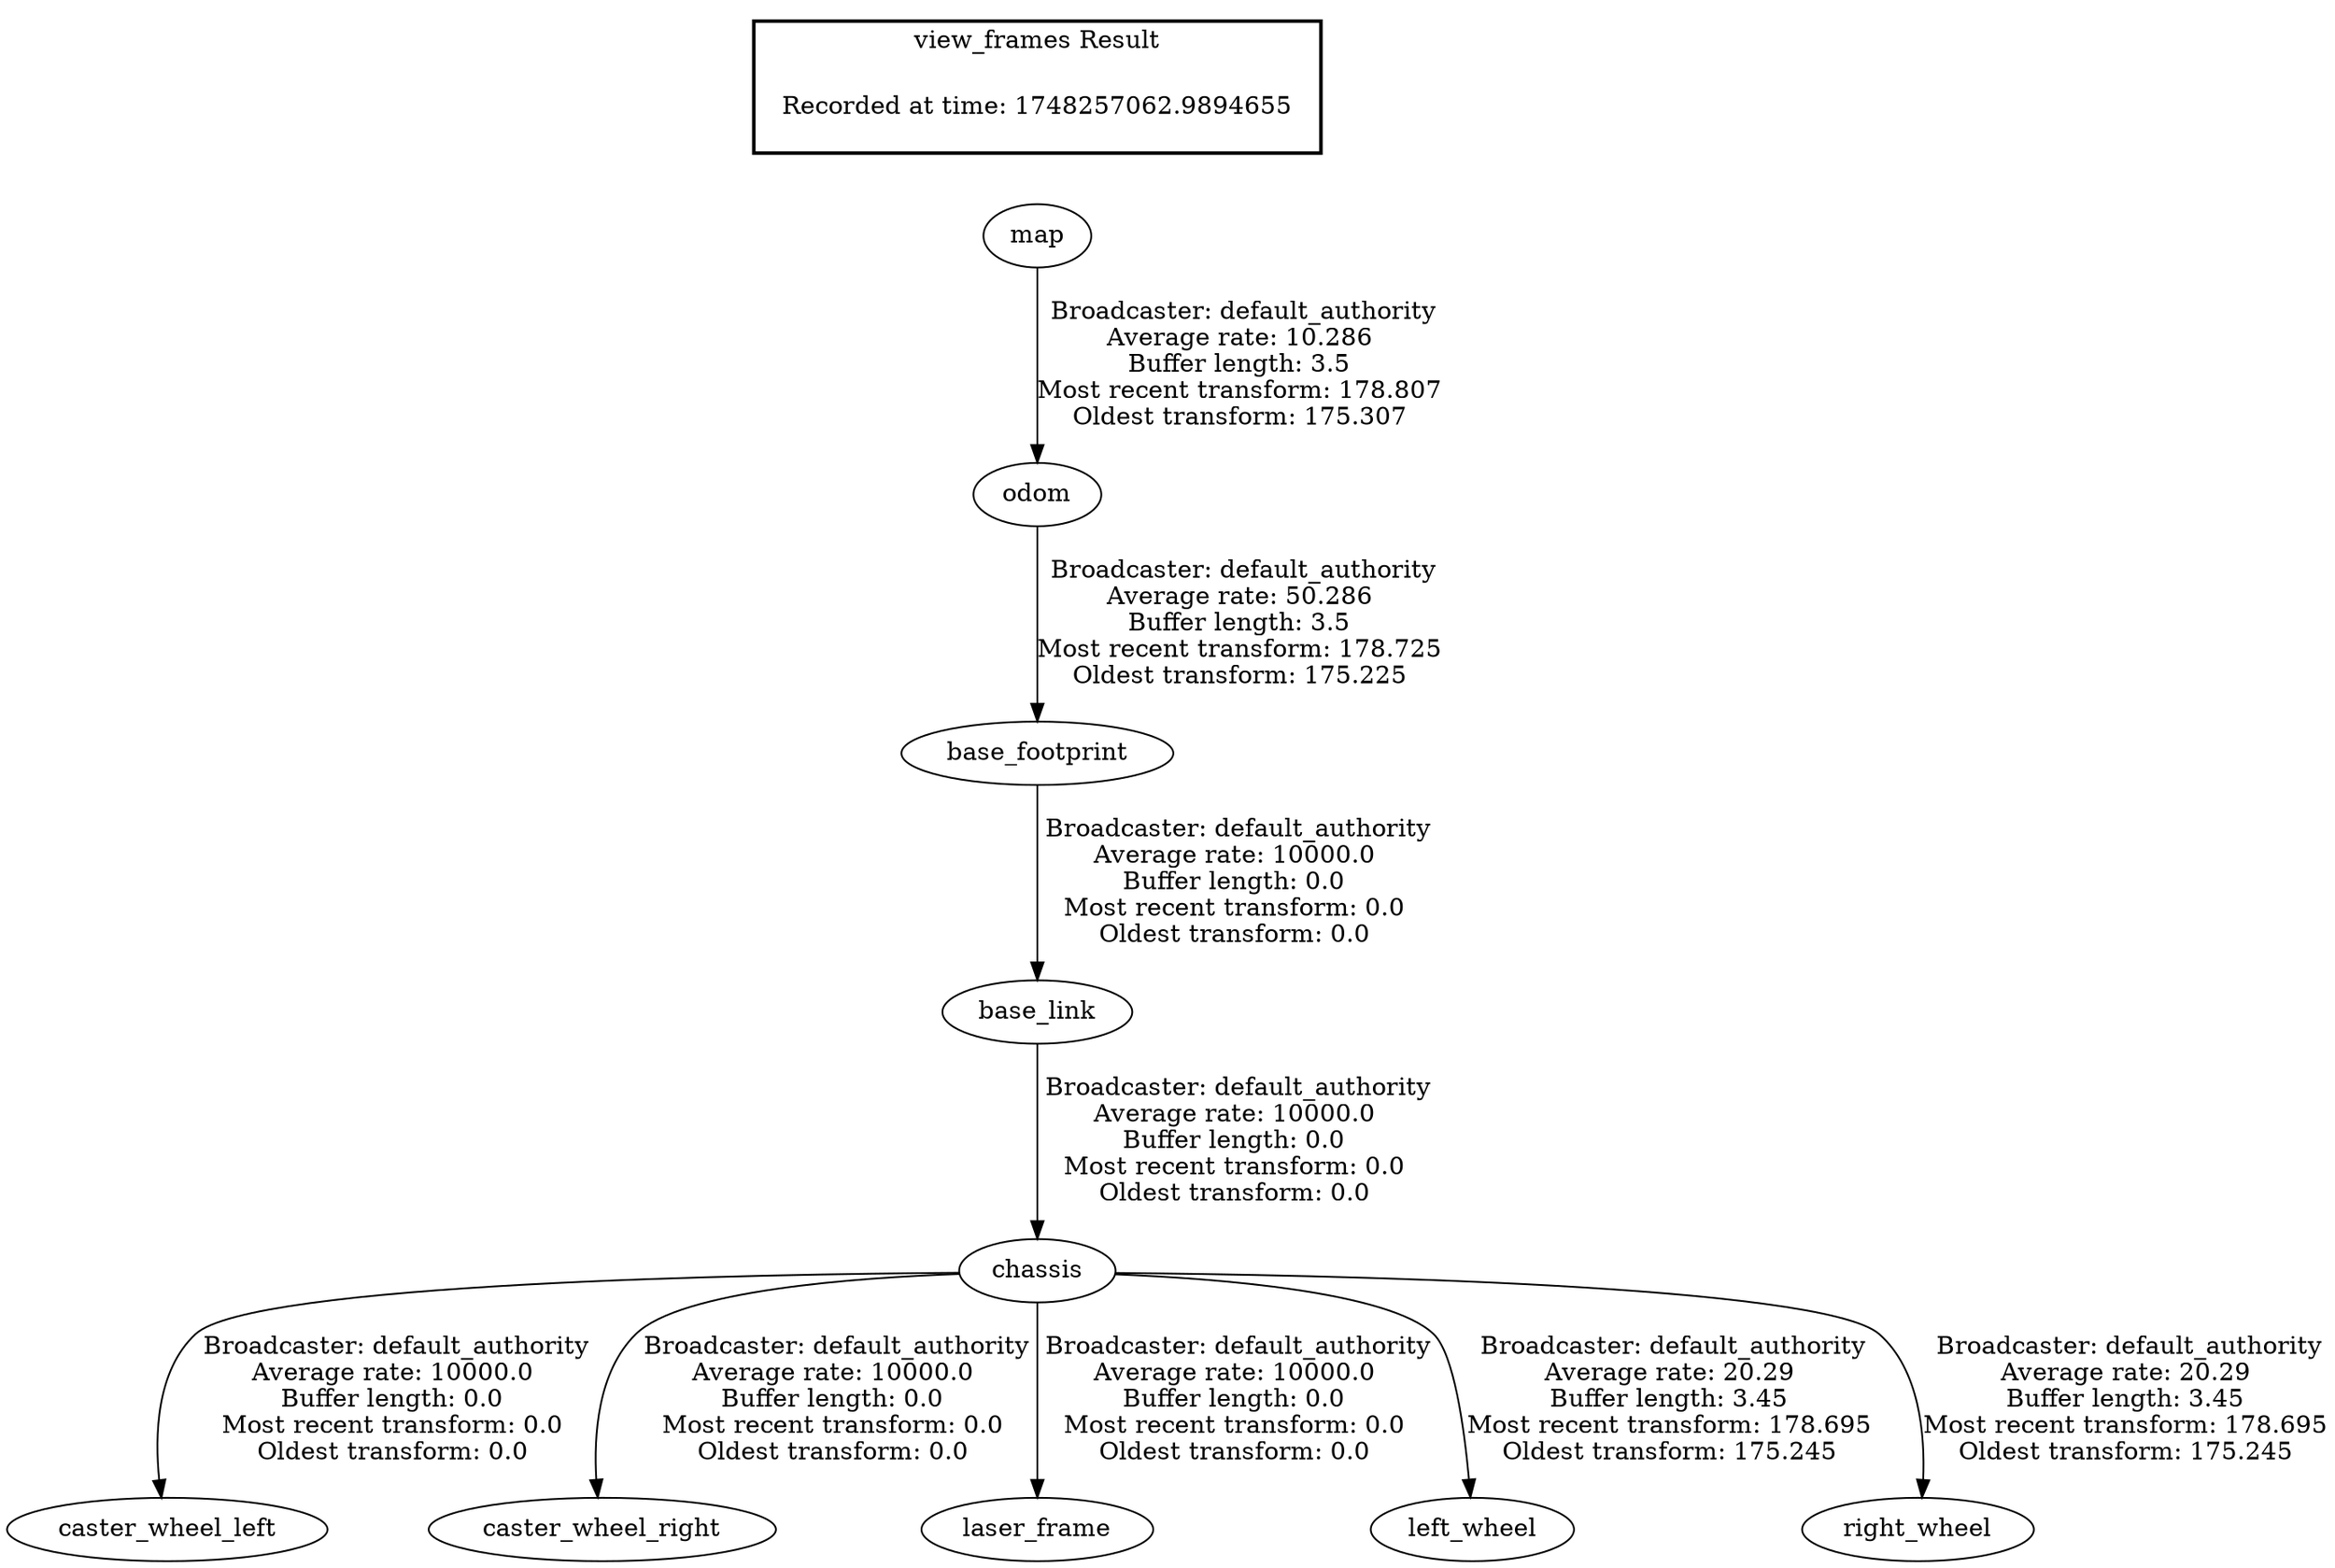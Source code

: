 digraph G {
"map" -> "odom"[label=" Broadcaster: default_authority\nAverage rate: 10.286\nBuffer length: 3.5\nMost recent transform: 178.807\nOldest transform: 175.307\n"];
"base_footprint" -> "base_link"[label=" Broadcaster: default_authority\nAverage rate: 10000.0\nBuffer length: 0.0\nMost recent transform: 0.0\nOldest transform: 0.0\n"];
"odom" -> "base_footprint"[label=" Broadcaster: default_authority\nAverage rate: 50.286\nBuffer length: 3.5\nMost recent transform: 178.725\nOldest transform: 175.225\n"];
"base_link" -> "chassis"[label=" Broadcaster: default_authority\nAverage rate: 10000.0\nBuffer length: 0.0\nMost recent transform: 0.0\nOldest transform: 0.0\n"];
"chassis" -> "caster_wheel_left"[label=" Broadcaster: default_authority\nAverage rate: 10000.0\nBuffer length: 0.0\nMost recent transform: 0.0\nOldest transform: 0.0\n"];
"chassis" -> "caster_wheel_right"[label=" Broadcaster: default_authority\nAverage rate: 10000.0\nBuffer length: 0.0\nMost recent transform: 0.0\nOldest transform: 0.0\n"];
"chassis" -> "laser_frame"[label=" Broadcaster: default_authority\nAverage rate: 10000.0\nBuffer length: 0.0\nMost recent transform: 0.0\nOldest transform: 0.0\n"];
"chassis" -> "left_wheel"[label=" Broadcaster: default_authority\nAverage rate: 20.29\nBuffer length: 3.45\nMost recent transform: 178.695\nOldest transform: 175.245\n"];
"chassis" -> "right_wheel"[label=" Broadcaster: default_authority\nAverage rate: 20.29\nBuffer length: 3.45\nMost recent transform: 178.695\nOldest transform: 175.245\n"];
edge [style=invis];
 subgraph cluster_legend { style=bold; color=black; label ="view_frames Result";
"Recorded at time: 1748257062.9894655"[ shape=plaintext ] ;
}->"map";
}